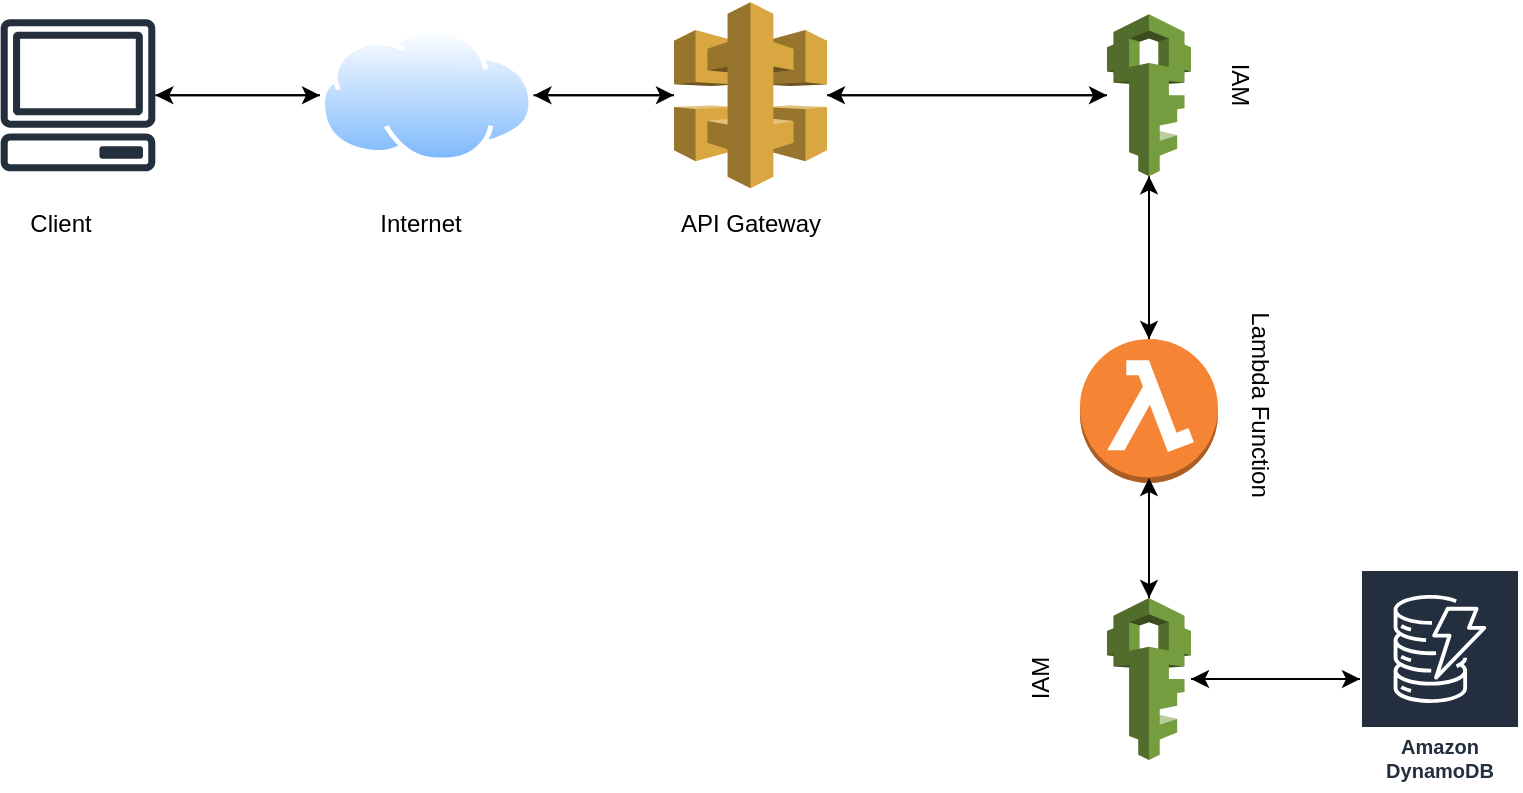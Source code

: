 <mxfile version="21.6.6" type="github">
  <diagram name="Page-1" id="ng1gLMauQu2KCJSVmks3">
    <mxGraphModel dx="1244" dy="723" grid="1" gridSize="10" guides="1" tooltips="1" connect="1" arrows="1" fold="1" page="1" pageScale="1" pageWidth="850" pageHeight="1100" math="0" shadow="0">
      <root>
        <mxCell id="0" />
        <mxCell id="1" parent="0" />
        <mxCell id="KwKKE5bNN2w_u_pZAeZ2-19" style="edgeStyle=orthogonalEdgeStyle;rounded=0;orthogonalLoop=1;jettySize=auto;html=1;" edge="1" parent="1" source="KwKKE5bNN2w_u_pZAeZ2-9" target="KwKKE5bNN2w_u_pZAeZ2-2">
          <mxGeometry relative="1" as="geometry" />
        </mxCell>
        <mxCell id="KwKKE5bNN2w_u_pZAeZ2-25" style="edgeStyle=orthogonalEdgeStyle;rounded=0;orthogonalLoop=1;jettySize=auto;html=1;" edge="1" parent="1" source="KwKKE5bNN2w_u_pZAeZ2-1" target="KwKKE5bNN2w_u_pZAeZ2-4">
          <mxGeometry relative="1" as="geometry" />
        </mxCell>
        <mxCell id="KwKKE5bNN2w_u_pZAeZ2-26" style="edgeStyle=orthogonalEdgeStyle;rounded=0;orthogonalLoop=1;jettySize=auto;html=1;" edge="1" parent="1" source="KwKKE5bNN2w_u_pZAeZ2-1" target="KwKKE5bNN2w_u_pZAeZ2-6">
          <mxGeometry relative="1" as="geometry" />
        </mxCell>
        <mxCell id="KwKKE5bNN2w_u_pZAeZ2-1" value="" style="outlineConnect=0;dashed=0;verticalLabelPosition=bottom;verticalAlign=top;align=center;html=1;shape=mxgraph.aws3.lambda_function;fillColor=#F58534;gradientColor=none;" vertex="1" parent="1">
          <mxGeometry x="590" y="460.5" width="69" height="72" as="geometry" />
        </mxCell>
        <mxCell id="KwKKE5bNN2w_u_pZAeZ2-21" value="" style="edgeStyle=orthogonalEdgeStyle;rounded=0;orthogonalLoop=1;jettySize=auto;html=1;" edge="1" parent="1" source="KwKKE5bNN2w_u_pZAeZ2-2" target="KwKKE5bNN2w_u_pZAeZ2-9">
          <mxGeometry relative="1" as="geometry" />
        </mxCell>
        <mxCell id="KwKKE5bNN2w_u_pZAeZ2-22" style="edgeStyle=orthogonalEdgeStyle;rounded=0;orthogonalLoop=1;jettySize=auto;html=1;" edge="1" parent="1" source="KwKKE5bNN2w_u_pZAeZ2-2" target="KwKKE5bNN2w_u_pZAeZ2-4">
          <mxGeometry relative="1" as="geometry" />
        </mxCell>
        <mxCell id="KwKKE5bNN2w_u_pZAeZ2-2" value="" style="outlineConnect=0;dashed=0;verticalLabelPosition=bottom;verticalAlign=top;align=center;html=1;shape=mxgraph.aws3.api_gateway;fillColor=#D9A741;gradientColor=none;" vertex="1" parent="1">
          <mxGeometry x="387" y="292.13" width="76.5" height="93" as="geometry" />
        </mxCell>
        <mxCell id="KwKKE5bNN2w_u_pZAeZ2-23" style="edgeStyle=orthogonalEdgeStyle;rounded=0;orthogonalLoop=1;jettySize=auto;html=1;" edge="1" parent="1" source="KwKKE5bNN2w_u_pZAeZ2-4" target="KwKKE5bNN2w_u_pZAeZ2-2">
          <mxGeometry relative="1" as="geometry" />
        </mxCell>
        <mxCell id="KwKKE5bNN2w_u_pZAeZ2-24" style="edgeStyle=orthogonalEdgeStyle;rounded=0;orthogonalLoop=1;jettySize=auto;html=1;" edge="1" parent="1" source="KwKKE5bNN2w_u_pZAeZ2-4" target="KwKKE5bNN2w_u_pZAeZ2-1">
          <mxGeometry relative="1" as="geometry" />
        </mxCell>
        <mxCell id="KwKKE5bNN2w_u_pZAeZ2-4" value="" style="outlineConnect=0;dashed=0;verticalLabelPosition=bottom;verticalAlign=top;align=center;html=1;shape=mxgraph.aws3.iam;fillColor=#759C3E;gradientColor=none;" vertex="1" parent="1">
          <mxGeometry x="603.5" y="298.13" width="42" height="81" as="geometry" />
        </mxCell>
        <mxCell id="KwKKE5bNN2w_u_pZAeZ2-27" style="edgeStyle=orthogonalEdgeStyle;rounded=0;orthogonalLoop=1;jettySize=auto;html=1;" edge="1" parent="1" source="KwKKE5bNN2w_u_pZAeZ2-6">
          <mxGeometry relative="1" as="geometry">
            <mxPoint x="624.5" y="530" as="targetPoint" />
          </mxGeometry>
        </mxCell>
        <mxCell id="KwKKE5bNN2w_u_pZAeZ2-28" style="edgeStyle=orthogonalEdgeStyle;rounded=0;orthogonalLoop=1;jettySize=auto;html=1;" edge="1" parent="1" source="KwKKE5bNN2w_u_pZAeZ2-6" target="KwKKE5bNN2w_u_pZAeZ2-8">
          <mxGeometry relative="1" as="geometry" />
        </mxCell>
        <mxCell id="KwKKE5bNN2w_u_pZAeZ2-6" value="" style="outlineConnect=0;dashed=0;verticalLabelPosition=bottom;verticalAlign=top;align=center;html=1;shape=mxgraph.aws3.iam;fillColor=#759C3E;gradientColor=none;" vertex="1" parent="1">
          <mxGeometry x="603.5" y="590" width="42" height="81" as="geometry" />
        </mxCell>
        <mxCell id="KwKKE5bNN2w_u_pZAeZ2-29" style="edgeStyle=orthogonalEdgeStyle;rounded=0;orthogonalLoop=1;jettySize=auto;html=1;" edge="1" parent="1" source="KwKKE5bNN2w_u_pZAeZ2-8" target="KwKKE5bNN2w_u_pZAeZ2-6">
          <mxGeometry relative="1" as="geometry" />
        </mxCell>
        <mxCell id="KwKKE5bNN2w_u_pZAeZ2-8" value="Amazon DynamoDB" style="sketch=0;outlineConnect=0;fontColor=#232F3E;gradientColor=none;strokeColor=#ffffff;fillColor=#232F3E;dashed=0;verticalLabelPosition=middle;verticalAlign=bottom;align=center;html=1;whiteSpace=wrap;fontSize=10;fontStyle=1;spacing=3;shape=mxgraph.aws4.productIcon;prIcon=mxgraph.aws4.dynamodb;" vertex="1" parent="1">
          <mxGeometry x="730" y="575.5" width="80" height="110" as="geometry" />
        </mxCell>
        <mxCell id="KwKKE5bNN2w_u_pZAeZ2-16" value="" style="edgeStyle=orthogonalEdgeStyle;rounded=0;orthogonalLoop=1;jettySize=auto;html=1;" edge="1" parent="1" source="KwKKE5bNN2w_u_pZAeZ2-9" target="KwKKE5bNN2w_u_pZAeZ2-10">
          <mxGeometry relative="1" as="geometry" />
        </mxCell>
        <mxCell id="KwKKE5bNN2w_u_pZAeZ2-9" value="" style="image;aspect=fixed;perimeter=ellipsePerimeter;html=1;align=center;shadow=0;dashed=0;spacingTop=3;image=img/lib/active_directory/internet_cloud.svg;" vertex="1" parent="1">
          <mxGeometry x="210" y="305" width="106.75" height="67.25" as="geometry" />
        </mxCell>
        <mxCell id="KwKKE5bNN2w_u_pZAeZ2-15" style="edgeStyle=orthogonalEdgeStyle;rounded=0;orthogonalLoop=1;jettySize=auto;html=1;entryX=0;entryY=0.5;entryDx=0;entryDy=0;" edge="1" parent="1" source="KwKKE5bNN2w_u_pZAeZ2-10" target="KwKKE5bNN2w_u_pZAeZ2-9">
          <mxGeometry relative="1" as="geometry" />
        </mxCell>
        <mxCell id="KwKKE5bNN2w_u_pZAeZ2-10" value="" style="sketch=0;outlineConnect=0;fontColor=#232F3E;gradientColor=none;fillColor=#232F3D;strokeColor=none;dashed=0;verticalLabelPosition=bottom;verticalAlign=top;align=center;html=1;fontSize=12;fontStyle=0;aspect=fixed;pointerEvents=1;shape=mxgraph.aws4.client;" vertex="1" parent="1">
          <mxGeometry x="50" y="300.63" width="78" height="76" as="geometry" />
        </mxCell>
        <mxCell id="KwKKE5bNN2w_u_pZAeZ2-30" value="Client" style="text;html=1;align=center;verticalAlign=middle;resizable=0;points=[];autosize=1;strokeColor=none;fillColor=none;" vertex="1" parent="1">
          <mxGeometry x="55" y="388" width="50" height="30" as="geometry" />
        </mxCell>
        <mxCell id="KwKKE5bNN2w_u_pZAeZ2-31" value="Internet" style="text;html=1;align=center;verticalAlign=middle;resizable=0;points=[];autosize=1;strokeColor=none;fillColor=none;" vertex="1" parent="1">
          <mxGeometry x="230" y="388" width="60" height="30" as="geometry" />
        </mxCell>
        <mxCell id="KwKKE5bNN2w_u_pZAeZ2-32" value="API Gateway" style="text;html=1;align=center;verticalAlign=middle;resizable=0;points=[];autosize=1;strokeColor=none;fillColor=none;" vertex="1" parent="1">
          <mxGeometry x="380.25" y="388" width="90" height="30" as="geometry" />
        </mxCell>
        <mxCell id="KwKKE5bNN2w_u_pZAeZ2-33" value="IAM" style="text;html=1;align=center;verticalAlign=middle;resizable=0;points=[];autosize=1;strokeColor=none;fillColor=none;rotation=90;" vertex="1" parent="1">
          <mxGeometry x="650" y="318" width="40" height="30" as="geometry" />
        </mxCell>
        <mxCell id="KwKKE5bNN2w_u_pZAeZ2-34" value="Lambda Function" style="text;html=1;align=center;verticalAlign=middle;resizable=0;points=[];autosize=1;strokeColor=none;fillColor=none;rotation=90;" vertex="1" parent="1">
          <mxGeometry x="620" y="478" width="120" height="30" as="geometry" />
        </mxCell>
        <mxCell id="KwKKE5bNN2w_u_pZAeZ2-35" value="IAM" style="text;html=1;align=center;verticalAlign=middle;resizable=0;points=[];autosize=1;strokeColor=none;fillColor=none;rotation=-90;" vertex="1" parent="1">
          <mxGeometry x="550" y="615.5" width="40" height="30" as="geometry" />
        </mxCell>
      </root>
    </mxGraphModel>
  </diagram>
</mxfile>
